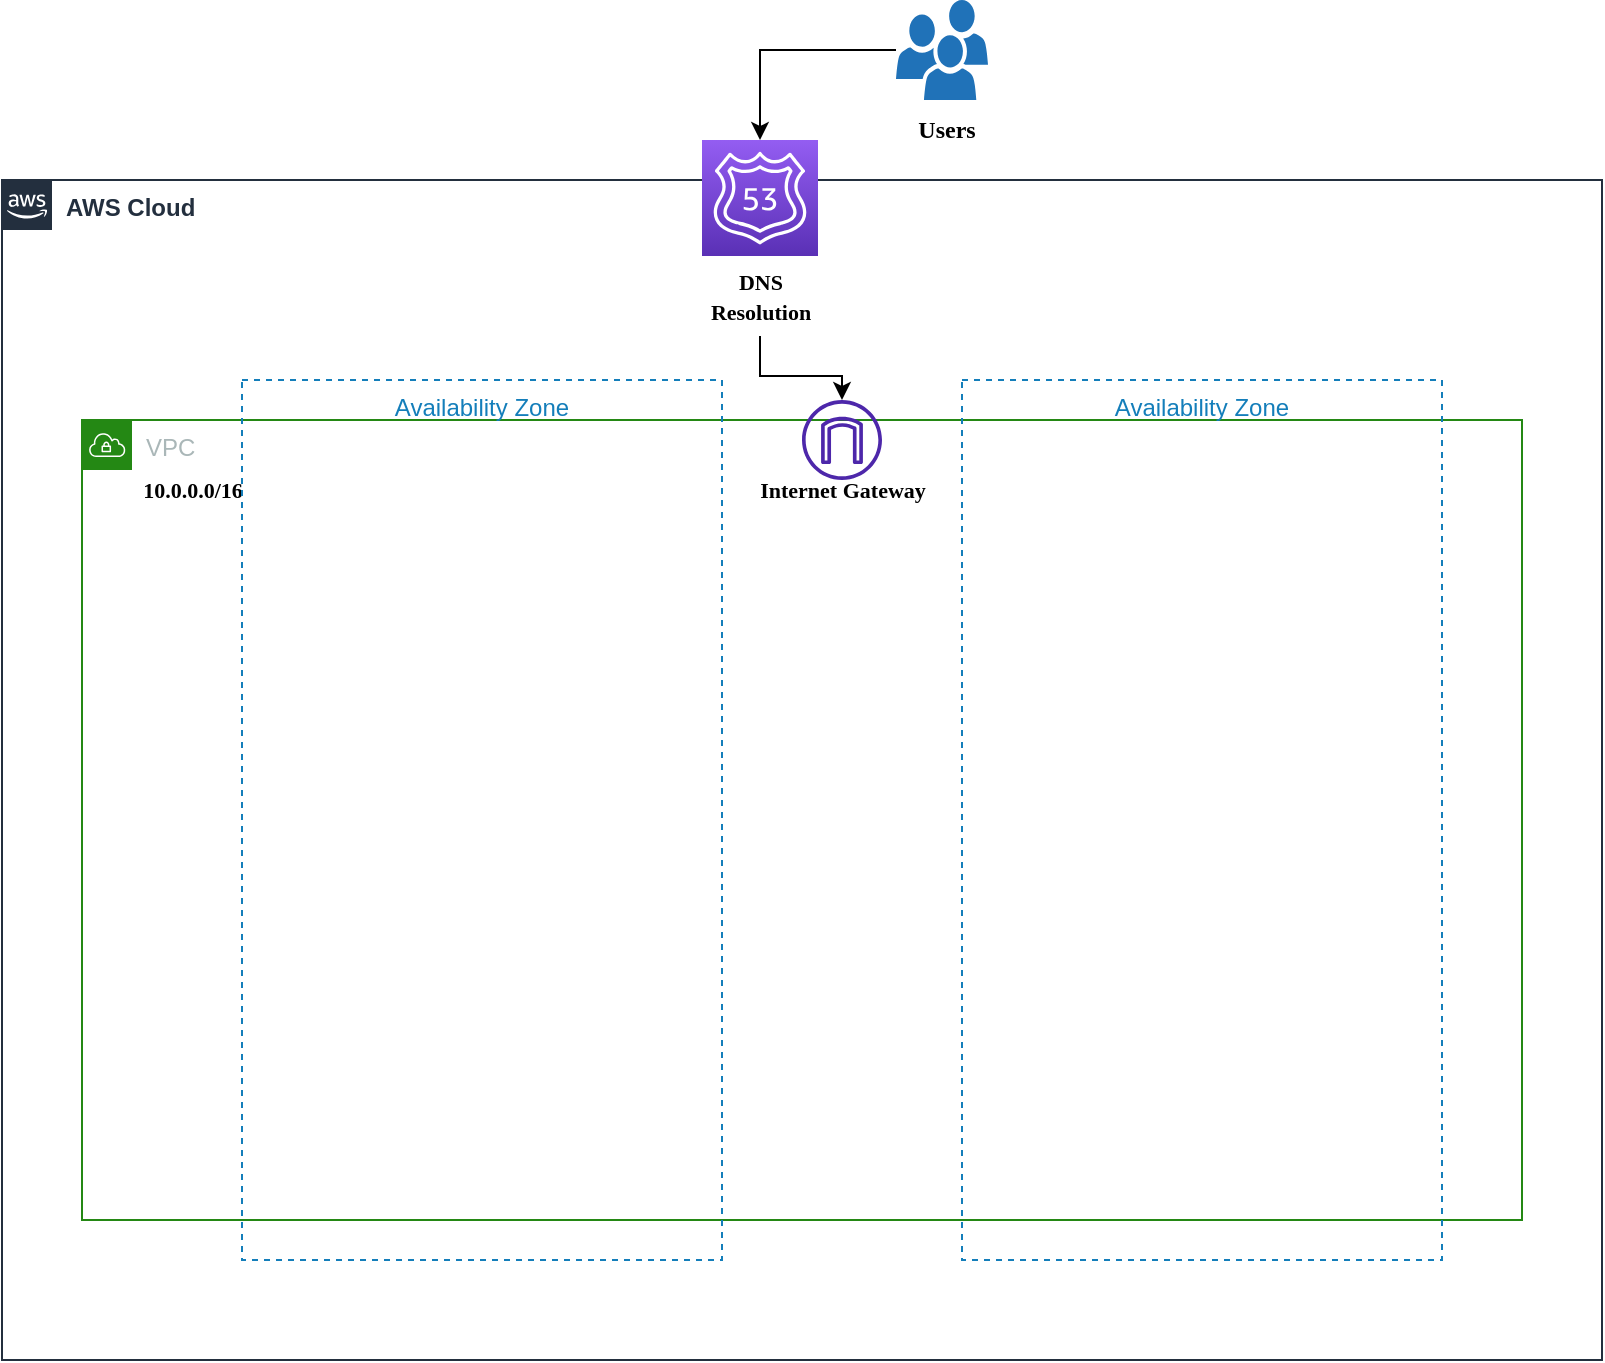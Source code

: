 <mxfile version="21.1.8" type="github">
  <diagram name="Page-1" id="8JGOmtCprbF5gdT7uRdH">
    <mxGraphModel dx="1120" dy="456" grid="1" gridSize="10" guides="1" tooltips="1" connect="1" arrows="1" fold="1" page="1" pageScale="1" pageWidth="1100" pageHeight="850" math="0" shadow="0">
      <root>
        <mxCell id="0" />
        <mxCell id="1" parent="0" />
        <mxCell id="fCs8iuJNnD6mWQEemUGZ-9" value="&lt;b&gt;AWS Cloud&lt;/b&gt;" style="points=[[0,0],[0.25,0],[0.5,0],[0.75,0],[1,0],[1,0.25],[1,0.5],[1,0.75],[1,1],[0.75,1],[0.5,1],[0.25,1],[0,1],[0,0.75],[0,0.5],[0,0.25]];outlineConnect=0;gradientColor=none;html=1;whiteSpace=wrap;fontSize=12;fontStyle=0;container=1;pointerEvents=0;collapsible=0;recursiveResize=0;shape=mxgraph.aws4.group;grIcon=mxgraph.aws4.group_aws_cloud_alt;strokeColor=#232F3E;fillColor=none;verticalAlign=top;align=left;spacingLeft=30;fontColor=#232F3E;dashed=0;" vertex="1" parent="1">
          <mxGeometry x="80" y="120" width="800" height="590" as="geometry" />
        </mxCell>
        <mxCell id="fCs8iuJNnD6mWQEemUGZ-10" value="" style="sketch=0;points=[[0,0,0],[0.25,0,0],[0.5,0,0],[0.75,0,0],[1,0,0],[0,1,0],[0.25,1,0],[0.5,1,0],[0.75,1,0],[1,1,0],[0,0.25,0],[0,0.5,0],[0,0.75,0],[1,0.25,0],[1,0.5,0],[1,0.75,0]];outlineConnect=0;fontColor=#232F3E;gradientColor=#945DF2;gradientDirection=north;fillColor=#5A30B5;strokeColor=#ffffff;dashed=0;verticalLabelPosition=bottom;verticalAlign=top;align=center;html=1;fontSize=12;fontStyle=0;aspect=fixed;shape=mxgraph.aws4.resourceIcon;resIcon=mxgraph.aws4.route_53;" vertex="1" parent="fCs8iuJNnD6mWQEemUGZ-9">
          <mxGeometry x="350" y="-20" width="58" height="58" as="geometry" />
        </mxCell>
        <mxCell id="fCs8iuJNnD6mWQEemUGZ-27" value="" style="edgeStyle=orthogonalEdgeStyle;rounded=0;orthogonalLoop=1;jettySize=auto;html=1;" edge="1" parent="fCs8iuJNnD6mWQEemUGZ-9" source="fCs8iuJNnD6mWQEemUGZ-11" target="fCs8iuJNnD6mWQEemUGZ-18">
          <mxGeometry relative="1" as="geometry" />
        </mxCell>
        <mxCell id="fCs8iuJNnD6mWQEemUGZ-11" value="&lt;b&gt;&lt;font style=&quot;font-size: 11px;&quot; face=&quot;Times New Roman&quot;&gt;DNS&lt;br&gt;Resolution&lt;/font&gt;&lt;/b&gt;" style="text;html=1;align=center;verticalAlign=middle;resizable=0;points=[];autosize=1;strokeColor=none;fillColor=none;" vertex="1" parent="fCs8iuJNnD6mWQEemUGZ-9">
          <mxGeometry x="344" y="38" width="70" height="40" as="geometry" />
        </mxCell>
        <mxCell id="fCs8iuJNnD6mWQEemUGZ-12" value="VPC" style="points=[[0,0],[0.25,0],[0.5,0],[0.75,0],[1,0],[1,0.25],[1,0.5],[1,0.75],[1,1],[0.75,1],[0.5,1],[0.25,1],[0,1],[0,0.75],[0,0.5],[0,0.25]];outlineConnect=0;gradientColor=none;html=1;whiteSpace=wrap;fontSize=12;fontStyle=0;container=1;pointerEvents=0;collapsible=0;recursiveResize=0;shape=mxgraph.aws4.group;grIcon=mxgraph.aws4.group_vpc;strokeColor=#248814;fillColor=none;verticalAlign=top;align=left;spacingLeft=30;fontColor=#AAB7B8;dashed=0;" vertex="1" parent="fCs8iuJNnD6mWQEemUGZ-9">
          <mxGeometry x="40" y="120" width="720" height="400" as="geometry" />
        </mxCell>
        <mxCell id="fCs8iuJNnD6mWQEemUGZ-13" value="&lt;font style=&quot;font-size: 11px;&quot; face=&quot;Times New Roman&quot;&gt;&lt;b style=&quot;&quot;&gt;10.0.0.0/16&lt;/b&gt;&lt;/font&gt;" style="text;html=1;align=center;verticalAlign=middle;resizable=0;points=[];autosize=1;strokeColor=none;fillColor=none;" vertex="1" parent="fCs8iuJNnD6mWQEemUGZ-12">
          <mxGeometry x="20" y="20" width="70" height="30" as="geometry" />
        </mxCell>
        <mxCell id="fCs8iuJNnD6mWQEemUGZ-23" value="&lt;font style=&quot;font-size: 11px;&quot; face=&quot;Times New Roman&quot;&gt;&lt;b&gt;Internet Gateway&lt;/b&gt;&lt;/font&gt;" style="text;html=1;align=center;verticalAlign=middle;resizable=0;points=[];autosize=1;strokeColor=none;fillColor=none;" vertex="1" parent="fCs8iuJNnD6mWQEemUGZ-12">
          <mxGeometry x="325" y="20" width="110" height="30" as="geometry" />
        </mxCell>
        <mxCell id="fCs8iuJNnD6mWQEemUGZ-24" value="Availability Zone" style="fillColor=none;strokeColor=#147EBA;dashed=1;verticalAlign=top;fontStyle=0;fontColor=#147EBA;whiteSpace=wrap;html=1;" vertex="1" parent="fCs8iuJNnD6mWQEemUGZ-12">
          <mxGeometry x="80" y="-20" width="240" height="440" as="geometry" />
        </mxCell>
        <mxCell id="fCs8iuJNnD6mWQEemUGZ-26" value="Availability Zone" style="fillColor=none;strokeColor=#147EBA;dashed=1;verticalAlign=top;fontStyle=0;fontColor=#147EBA;whiteSpace=wrap;html=1;" vertex="1" parent="fCs8iuJNnD6mWQEemUGZ-12">
          <mxGeometry x="440" y="-20" width="240" height="440" as="geometry" />
        </mxCell>
        <mxCell id="fCs8iuJNnD6mWQEemUGZ-18" value="" style="sketch=0;outlineConnect=0;fontColor=#232F3E;gradientColor=none;fillColor=#4D27AA;strokeColor=none;dashed=0;verticalLabelPosition=bottom;verticalAlign=top;align=center;html=1;fontSize=12;fontStyle=0;aspect=fixed;pointerEvents=1;shape=mxgraph.aws4.internet_gateway;" vertex="1" parent="fCs8iuJNnD6mWQEemUGZ-12">
          <mxGeometry x="360" y="-10" width="40" height="40" as="geometry" />
        </mxCell>
        <mxCell id="fCs8iuJNnD6mWQEemUGZ-15" style="edgeStyle=orthogonalEdgeStyle;rounded=0;orthogonalLoop=1;jettySize=auto;html=1;entryX=0.5;entryY=0;entryDx=0;entryDy=0;entryPerimeter=0;" edge="1" parent="1" source="fCs8iuJNnD6mWQEemUGZ-14" target="fCs8iuJNnD6mWQEemUGZ-10">
          <mxGeometry relative="1" as="geometry" />
        </mxCell>
        <mxCell id="fCs8iuJNnD6mWQEemUGZ-14" value="" style="sketch=0;pointerEvents=1;shadow=0;dashed=0;html=1;strokeColor=none;labelPosition=center;verticalLabelPosition=bottom;verticalAlign=top;outlineConnect=0;align=center;shape=mxgraph.office.users.users;fillColor=#2072B8;" vertex="1" parent="1">
          <mxGeometry x="527" y="30" width="46" height="50" as="geometry" />
        </mxCell>
        <mxCell id="fCs8iuJNnD6mWQEemUGZ-17" value="&lt;font style=&quot;font-size: 12px;&quot; face=&quot;Times New Roman&quot;&gt;&lt;b&gt;Users&lt;/b&gt;&lt;/font&gt;" style="text;html=1;align=center;verticalAlign=middle;resizable=0;points=[];autosize=1;strokeColor=none;fillColor=none;" vertex="1" parent="1">
          <mxGeometry x="527" y="80" width="50" height="30" as="geometry" />
        </mxCell>
      </root>
    </mxGraphModel>
  </diagram>
</mxfile>
